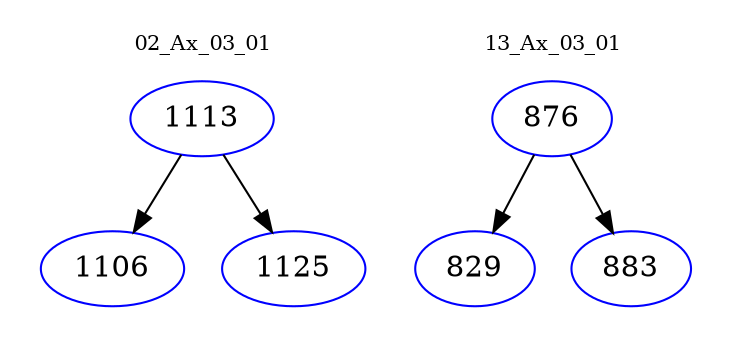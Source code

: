 digraph{
subgraph cluster_0 {
color = white
label = "02_Ax_03_01";
fontsize=10;
T0_1113 [label="1113", color="blue"]
T0_1113 -> T0_1106 [color="black"]
T0_1106 [label="1106", color="blue"]
T0_1113 -> T0_1125 [color="black"]
T0_1125 [label="1125", color="blue"]
}
subgraph cluster_1 {
color = white
label = "13_Ax_03_01";
fontsize=10;
T1_876 [label="876", color="blue"]
T1_876 -> T1_829 [color="black"]
T1_829 [label="829", color="blue"]
T1_876 -> T1_883 [color="black"]
T1_883 [label="883", color="blue"]
}
}
